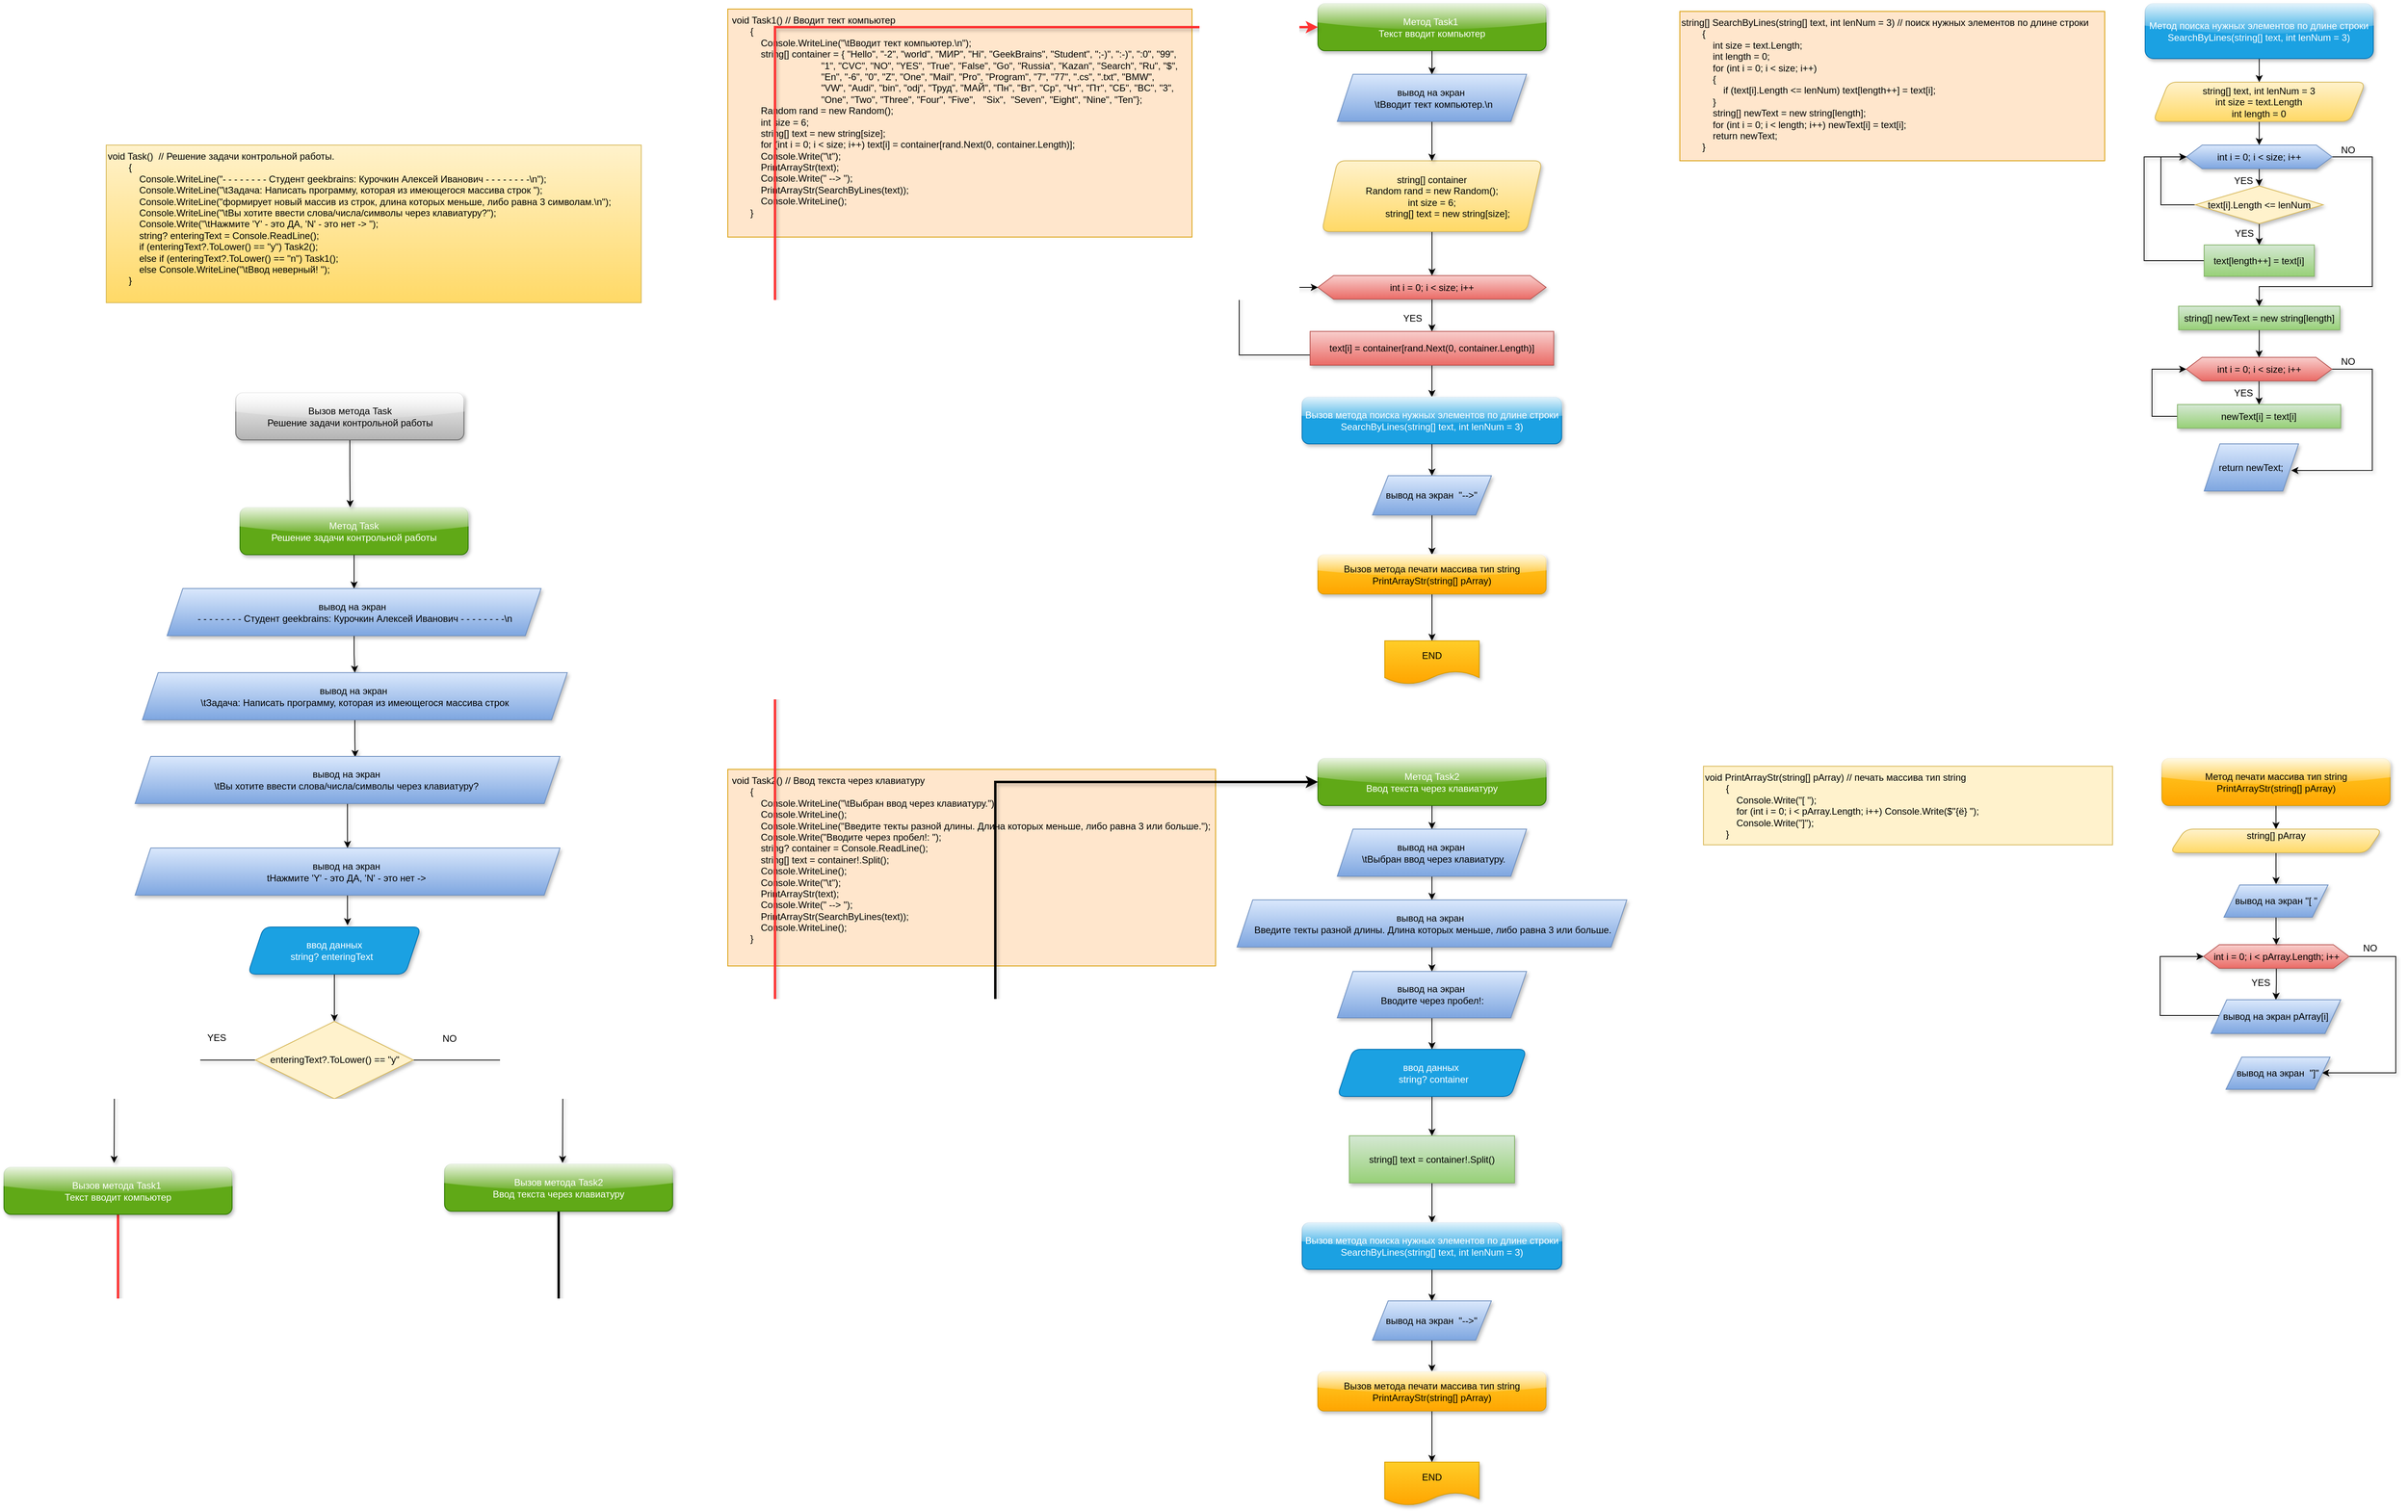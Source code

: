 <mxfile version="20.5.1" type="device"><diagram id="UiQT1Qlo2yNBG2u4ESJg" name="Страница 1"><mxGraphModel dx="2052" dy="1720" grid="1" gridSize="10" guides="1" tooltips="1" connect="1" arrows="1" fold="1" page="1" pageScale="1" pageWidth="3300" pageHeight="2339" math="0" shadow="0"><root><mxCell id="0"/><mxCell id="1" parent="0"/><mxCell id="5ScG1ljUEt7KUxPxE-OM-5" style="edgeStyle=orthogonalEdgeStyle;rounded=0;orthogonalLoop=1;jettySize=auto;html=1;entryX=0.5;entryY=0;entryDx=0;entryDy=0;" edge="1" parent="1" source="5ScG1ljUEt7KUxPxE-OM-2" target="5ScG1ljUEt7KUxPxE-OM-3"><mxGeometry relative="1" as="geometry"/></mxCell><mxCell id="5ScG1ljUEt7KUxPxE-OM-2" value="Метод поиска нужных элементов по длине строки&#10;SearchByLines(string[] text, int lenNum = 3)" style="rounded=1;fillColor=#1ba1e2;strokeColor=#006EAF;glass=1;sketch=0;shadow=1;fontSize=12;whiteSpace=wrap;fontColor=#ffffff;" vertex="1" parent="1"><mxGeometry x="2921.43" y="89.5" width="290" height="70" as="geometry"/></mxCell><mxCell id="5ScG1ljUEt7KUxPxE-OM-7" value="" style="edgeStyle=orthogonalEdgeStyle;rounded=0;orthogonalLoop=1;jettySize=auto;html=1;" edge="1" parent="1" source="5ScG1ljUEt7KUxPxE-OM-3" target="5ScG1ljUEt7KUxPxE-OM-6"><mxGeometry relative="1" as="geometry"/></mxCell><mxCell id="5ScG1ljUEt7KUxPxE-OM-3" value="&lt;span style=&quot;text-align: left;&quot;&gt;string[] text,&amp;nbsp;&lt;/span&gt;&lt;span style=&quot;text-align: left;&quot;&gt;int lenNum = 3&lt;/span&gt;&lt;span style=&quot;text-align: left;&quot;&gt;&lt;br&gt;int size = text.Length&lt;/span&gt;&lt;br style=&quot;text-align: left;&quot;&gt;&lt;span style=&quot;text-align: left;&quot;&gt;int length = 0&lt;/span&gt;" style="shape=parallelogram;perimeter=parallelogramPerimeter;whiteSpace=wrap;html=1;fixedSize=1;fillColor=#fff2cc;strokeColor=#d6b656;gradientColor=#ffd966;shadow=1;rounded=1;" vertex="1" parent="1"><mxGeometry x="2931.43" y="189.5" width="270" height="50" as="geometry"/></mxCell><mxCell id="5ScG1ljUEt7KUxPxE-OM-11" value="" style="edgeStyle=orthogonalEdgeStyle;rounded=0;orthogonalLoop=1;jettySize=auto;html=1;shadow=1;" edge="1" parent="1" source="5ScG1ljUEt7KUxPxE-OM-6" target="5ScG1ljUEt7KUxPxE-OM-10"><mxGeometry relative="1" as="geometry"/></mxCell><mxCell id="5ScG1ljUEt7KUxPxE-OM-19" style="edgeStyle=orthogonalEdgeStyle;rounded=0;orthogonalLoop=1;jettySize=auto;html=1;exitX=1;exitY=0.5;exitDx=0;exitDy=0;entryX=0.5;entryY=0;entryDx=0;entryDy=0;shadow=1;" edge="1" parent="1" source="5ScG1ljUEt7KUxPxE-OM-6" target="5ScG1ljUEt7KUxPxE-OM-16"><mxGeometry relative="1" as="geometry"><Array as="points"><mxPoint x="3210.14" y="284.5"/><mxPoint x="3210.14" y="449.5"/><mxPoint x="3066.14" y="449.5"/></Array></mxGeometry></mxCell><mxCell id="5ScG1ljUEt7KUxPxE-OM-6" value="&lt;span style=&quot;text-align: left;&quot;&gt;int i = 0; i &amp;lt; size; i++&lt;/span&gt;" style="shape=hexagon;perimeter=hexagonPerimeter2;whiteSpace=wrap;html=1;fixedSize=1;fillColor=#dae8fc;strokeColor=#6c8ebf;gradientColor=#7ea6e0;shadow=1;" vertex="1" parent="1"><mxGeometry x="2973.93" y="269.5" width="185" height="30" as="geometry"/></mxCell><mxCell id="5ScG1ljUEt7KUxPxE-OM-27" style="edgeStyle=orthogonalEdgeStyle;rounded=0;orthogonalLoop=1;jettySize=auto;html=1;exitX=0.5;exitY=1;exitDx=0;exitDy=0;entryX=0.5;entryY=0;entryDx=0;entryDy=0;shadow=1;" edge="1" parent="1" source="5ScG1ljUEt7KUxPxE-OM-10" target="5ScG1ljUEt7KUxPxE-OM-13"><mxGeometry relative="1" as="geometry"/></mxCell><mxCell id="5ScG1ljUEt7KUxPxE-OM-34" style="edgeStyle=orthogonalEdgeStyle;rounded=0;orthogonalLoop=1;jettySize=auto;html=1;exitX=0;exitY=0.5;exitDx=0;exitDy=0;entryX=0;entryY=0.5;entryDx=0;entryDy=0;shadow=1;" edge="1" parent="1" source="5ScG1ljUEt7KUxPxE-OM-10" target="5ScG1ljUEt7KUxPxE-OM-6"><mxGeometry relative="1" as="geometry"><Array as="points"><mxPoint x="2941.43" y="345.5"/><mxPoint x="2941.43" y="284.5"/></Array></mxGeometry></mxCell><mxCell id="5ScG1ljUEt7KUxPxE-OM-10" value="&lt;span style=&quot;text-align: left;&quot;&gt;text[i].Length &amp;lt;= lenNum&lt;/span&gt;" style="rhombus;whiteSpace=wrap;html=1;fillColor=#fff2cc;strokeColor=#d6b656;shadow=1;" vertex="1" parent="1"><mxGeometry x="2985.18" y="321.5" width="162.5" height="48" as="geometry"/></mxCell><mxCell id="5ScG1ljUEt7KUxPxE-OM-35" style="edgeStyle=orthogonalEdgeStyle;rounded=0;orthogonalLoop=1;jettySize=auto;html=1;entryX=0;entryY=0.5;entryDx=0;entryDy=0;shadow=1;" edge="1" parent="1" source="5ScG1ljUEt7KUxPxE-OM-13" target="5ScG1ljUEt7KUxPxE-OM-6"><mxGeometry relative="1" as="geometry"><mxPoint x="2941.43" y="339.5" as="targetPoint"/><Array as="points"><mxPoint x="2920.14" y="416.5"/><mxPoint x="2920.14" y="284.5"/></Array></mxGeometry></mxCell><mxCell id="5ScG1ljUEt7KUxPxE-OM-13" value="&lt;span style=&quot;text-align: left;&quot;&gt;text[length++] = text[i]&lt;/span&gt;" style="whiteSpace=wrap;html=1;fillColor=#d5e8d4;gradientColor=#97d077;strokeColor=#82b366;shadow=1;" vertex="1" parent="1"><mxGeometry x="2996.43" y="396.5" width="140" height="40" as="geometry"/></mxCell><mxCell id="5ScG1ljUEt7KUxPxE-OM-21" style="edgeStyle=orthogonalEdgeStyle;rounded=0;orthogonalLoop=1;jettySize=auto;html=1;entryX=0.5;entryY=0;entryDx=0;entryDy=0;shadow=1;" edge="1" parent="1" source="5ScG1ljUEt7KUxPxE-OM-16" target="5ScG1ljUEt7KUxPxE-OM-20"><mxGeometry relative="1" as="geometry"/></mxCell><mxCell id="5ScG1ljUEt7KUxPxE-OM-16" value="&lt;span style=&quot;text-align: left;&quot;&gt;string[] newText = new string[length]&lt;/span&gt;" style="rounded=0;whiteSpace=wrap;html=1;fillColor=#d5e8d4;gradientColor=#97d077;strokeColor=#82b366;shadow=1;" vertex="1" parent="1"><mxGeometry x="2963.93" y="474.5" width="205" height="30" as="geometry"/></mxCell><mxCell id="5ScG1ljUEt7KUxPxE-OM-24" style="edgeStyle=orthogonalEdgeStyle;rounded=0;orthogonalLoop=1;jettySize=auto;html=1;exitX=0.5;exitY=1;exitDx=0;exitDy=0;entryX=0.5;entryY=0;entryDx=0;entryDy=0;shadow=1;" edge="1" parent="1" source="5ScG1ljUEt7KUxPxE-OM-20" target="5ScG1ljUEt7KUxPxE-OM-22"><mxGeometry relative="1" as="geometry"/></mxCell><mxCell id="5ScG1ljUEt7KUxPxE-OM-44" style="edgeStyle=orthogonalEdgeStyle;rounded=0;orthogonalLoop=1;jettySize=auto;html=1;entryX=0.923;entryY=0.564;entryDx=0;entryDy=0;entryPerimeter=0;shadow=1;" edge="1" parent="1" source="5ScG1ljUEt7KUxPxE-OM-20" target="5ScG1ljUEt7KUxPxE-OM-41"><mxGeometry relative="1" as="geometry"><Array as="points"><mxPoint x="3210.14" y="554.5"/><mxPoint x="3210.14" y="683.5"/></Array></mxGeometry></mxCell><mxCell id="5ScG1ljUEt7KUxPxE-OM-20" value="&lt;span style=&quot;text-align: left;&quot;&gt;int i = 0; i &amp;lt; size; i++&lt;/span&gt;" style="shape=hexagon;perimeter=hexagonPerimeter2;whiteSpace=wrap;html=1;fixedSize=1;fillColor=#f8cecc;strokeColor=#b85450;gradientColor=#ea6b66;shadow=1;" vertex="1" parent="1"><mxGeometry x="2973.68" y="539.5" width="185" height="30" as="geometry"/></mxCell><mxCell id="5ScG1ljUEt7KUxPxE-OM-26" style="edgeStyle=orthogonalEdgeStyle;rounded=0;orthogonalLoop=1;jettySize=auto;html=1;exitX=0;exitY=0.5;exitDx=0;exitDy=0;entryX=0;entryY=0.5;entryDx=0;entryDy=0;shadow=1;" edge="1" parent="1" source="5ScG1ljUEt7KUxPxE-OM-22" target="5ScG1ljUEt7KUxPxE-OM-20"><mxGeometry relative="1" as="geometry"><Array as="points"><mxPoint x="2930.14" y="614.5"/><mxPoint x="2930.14" y="554.5"/></Array></mxGeometry></mxCell><mxCell id="5ScG1ljUEt7KUxPxE-OM-22" value="&lt;span style=&quot;text-align: left;&quot;&gt;newText[i] = text[i]&lt;/span&gt;" style="whiteSpace=wrap;html=1;fillColor=#d5e8d4;gradientColor=#97d077;strokeColor=#82b366;shadow=1;" vertex="1" parent="1"><mxGeometry x="2962.43" y="599.5" width="207.5" height="30" as="geometry"/></mxCell><mxCell id="5ScG1ljUEt7KUxPxE-OM-31" value="YES" style="text;html=1;align=center;verticalAlign=middle;resizable=0;points=[];autosize=1;strokeColor=none;fillColor=none;shadow=1;" vertex="1" parent="1"><mxGeometry x="3021.43" y="299.5" width="50" height="30" as="geometry"/></mxCell><mxCell id="5ScG1ljUEt7KUxPxE-OM-32" value="NO" style="text;html=1;align=center;verticalAlign=middle;resizable=0;points=[];autosize=1;strokeColor=none;fillColor=none;" vertex="1" parent="1"><mxGeometry x="3158.93" y="260.5" width="40" height="30" as="geometry"/></mxCell><mxCell id="5ScG1ljUEt7KUxPxE-OM-33" value="YES" style="text;html=1;align=center;verticalAlign=middle;resizable=0;points=[];autosize=1;strokeColor=none;fillColor=none;shadow=1;" vertex="1" parent="1"><mxGeometry x="3022.43" y="366.5" width="50" height="30" as="geometry"/></mxCell><mxCell id="5ScG1ljUEt7KUxPxE-OM-36" value="YES" style="text;html=1;align=center;verticalAlign=middle;resizable=0;points=[];autosize=1;strokeColor=none;fillColor=none;shadow=1;" vertex="1" parent="1"><mxGeometry x="3021.43" y="569.5" width="50" height="30" as="geometry"/></mxCell><mxCell id="5ScG1ljUEt7KUxPxE-OM-40" value="NO" style="text;html=1;align=center;verticalAlign=middle;resizable=0;points=[];autosize=1;strokeColor=none;fillColor=none;shadow=1;" vertex="1" parent="1"><mxGeometry x="3158.68" y="529.5" width="40" height="30" as="geometry"/></mxCell><mxCell id="5ScG1ljUEt7KUxPxE-OM-41" value="&lt;span style=&quot;text-align: left;&quot;&gt;return newText;&lt;/span&gt;" style="shape=parallelogram;perimeter=parallelogramPerimeter;whiteSpace=wrap;html=1;fixedSize=1;fillColor=#dae8fc;strokeColor=#6c8ebf;gradientColor=#7ea6e0;shadow=1;" vertex="1" parent="1"><mxGeometry x="2996.43" y="649.5" width="120" height="60" as="geometry"/></mxCell><mxCell id="5ScG1ljUEt7KUxPxE-OM-45" value="void PrintArrayStr(string[] pArray) // печать массива тип string&#10;        {&#10;            Console.Write(&quot;[ &quot;);&#10;            for (int i = 0; i &lt; pArray.Length; i++) Console.Write($&quot;{ё} &quot;);&#10;            Console.Write(&quot;]&quot;);&#10;        }" style="text;whiteSpace=wrap;fillColor=#fff2cc;strokeColor=#d6b656;" vertex="1" parent="1"><mxGeometry x="2360" y="1059.5" width="520" height="100" as="geometry"/></mxCell><mxCell id="5ScG1ljUEt7KUxPxE-OM-46" value="string[] SearchByLines(string[] text, int lenNum = 3) // поиск нужных элементов по длине строки &#10;        {&#10;            int size = text.Length;&#10;            int length = 0;&#10;            for (int i = 0; i &lt; size; i++)&#10;            {&#10;                if (text[i].Length &lt;= lenNum) text[length++] = text[i];&#10;            }&#10;            string[] newText = new string[length];&#10;            for (int i = 0; i &lt; length; i++) newText[i] = text[i];&#10;            return newText;&#10;        }" style="text;whiteSpace=wrap;fillColor=#ffe6cc;strokeColor=#d79b00;" vertex="1" parent="1"><mxGeometry x="2330" y="99.5" width="540" height="190" as="geometry"/></mxCell><mxCell id="5ScG1ljUEt7KUxPxE-OM-47" style="edgeStyle=orthogonalEdgeStyle;rounded=0;orthogonalLoop=1;jettySize=auto;html=1;entryX=0.5;entryY=0;entryDx=0;entryDy=0;" edge="1" parent="1" source="5ScG1ljUEt7KUxPxE-OM-48" target="5ScG1ljUEt7KUxPxE-OM-50"><mxGeometry relative="1" as="geometry"/></mxCell><mxCell id="5ScG1ljUEt7KUxPxE-OM-48" value="Метод печати массива тип string&#10;PrintArrayStr(string[] pArray)" style="rounded=1;whiteSpace=wrap;fillColor=#ffcd28;strokeColor=#d79b00;glass=1;sketch=0;shadow=1;align=center;gradientColor=#ffa500;" vertex="1" parent="1"><mxGeometry x="2942.72" y="1049.5" width="290" height="60" as="geometry"/></mxCell><mxCell id="5ScG1ljUEt7KUxPxE-OM-80" style="edgeStyle=orthogonalEdgeStyle;rounded=0;orthogonalLoop=1;jettySize=auto;html=1;exitX=0.5;exitY=1;exitDx=0;exitDy=0;shadow=1;fontFamily=Helvetica;fontSize=12;" edge="1" parent="1" source="5ScG1ljUEt7KUxPxE-OM-50"><mxGeometry relative="1" as="geometry"><mxPoint x="3087.833" y="1209.5" as="targetPoint"/></mxGeometry></mxCell><mxCell id="5ScG1ljUEt7KUxPxE-OM-50" value="&lt;span style=&quot;text-align: left;&quot;&gt;string[] pArray&lt;/span&gt;&lt;span style=&quot;text-align: left;&quot;&gt;&lt;br&gt;&lt;br&gt;&lt;/span&gt;" style="shape=parallelogram;perimeter=parallelogramPerimeter;whiteSpace=wrap;html=1;fixedSize=1;fillColor=#fff2cc;strokeColor=#d6b656;gradientColor=#ffd966;shadow=1;rounded=1;" vertex="1" parent="1"><mxGeometry x="2952.72" y="1139.5" width="270" height="30" as="geometry"/></mxCell><mxCell id="5ScG1ljUEt7KUxPxE-OM-76" value="" style="edgeStyle=orthogonalEdgeStyle;rounded=0;orthogonalLoop=1;jettySize=auto;html=1;shadow=1;fontFamily=Helvetica;fontSize=12;" edge="1" parent="1" source="5ScG1ljUEt7KUxPxE-OM-53" target="5ScG1ljUEt7KUxPxE-OM-75"><mxGeometry relative="1" as="geometry"/></mxCell><mxCell id="5ScG1ljUEt7KUxPxE-OM-84" style="edgeStyle=orthogonalEdgeStyle;rounded=0;orthogonalLoop=1;jettySize=auto;html=1;entryX=1;entryY=0.5;entryDx=0;entryDy=0;shadow=1;fontFamily=Helvetica;fontSize=12;" edge="1" parent="1" source="5ScG1ljUEt7KUxPxE-OM-53" target="5ScG1ljUEt7KUxPxE-OM-81"><mxGeometry relative="1" as="geometry"><Array as="points"><mxPoint x="3240" y="1301.5"/><mxPoint x="3240" y="1449.5"/><mxPoint x="3146" y="1449.5"/></Array></mxGeometry></mxCell><mxCell id="5ScG1ljUEt7KUxPxE-OM-53" value="int&amp;nbsp;i&amp;nbsp;=&amp;nbsp;0;&amp;nbsp;i&amp;nbsp;&amp;lt;&amp;nbsp;pArray.Length;&amp;nbsp;i++" style="shape=hexagon;perimeter=hexagonPerimeter2;whiteSpace=wrap;html=1;fixedSize=1;fillColor=#f8cecc;strokeColor=#b85450;gradientColor=#ea6b66;shadow=1;" vertex="1" parent="1"><mxGeometry x="2995.65" y="1286.5" width="185" height="30" as="geometry"/></mxCell><mxCell id="5ScG1ljUEt7KUxPxE-OM-62" style="edgeStyle=orthogonalEdgeStyle;rounded=0;orthogonalLoop=1;jettySize=auto;html=1;entryX=0.923;entryY=0.564;entryDx=0;entryDy=0;entryPerimeter=0;shadow=1;" edge="1" parent="1" target="5ScG1ljUEt7KUxPxE-OM-71"><mxGeometry relative="1" as="geometry"><Array as="points"><mxPoint x="3111.43" y="1285"/><mxPoint x="3111.43" y="1414"/></Array><mxPoint x="3059.97" y="1285" as="sourcePoint"/></mxGeometry></mxCell><mxCell id="5ScG1ljUEt7KUxPxE-OM-64" style="edgeStyle=orthogonalEdgeStyle;rounded=0;orthogonalLoop=1;jettySize=auto;html=1;exitX=0;exitY=0.5;exitDx=0;exitDy=0;entryX=0;entryY=0.5;entryDx=0;entryDy=0;shadow=1;" edge="1" parent="1" source="5ScG1ljUEt7KUxPxE-OM-65"><mxGeometry relative="1" as="geometry"><Array as="points"><mxPoint x="2831.43" y="1345"/><mxPoint x="2831.43" y="1285"/></Array><mxPoint x="2874.97" y="1285" as="targetPoint"/></mxGeometry></mxCell><mxCell id="5ScG1ljUEt7KUxPxE-OM-66" value="YES" style="text;html=1;align=center;verticalAlign=middle;resizable=0;points=[];autosize=1;strokeColor=none;fillColor=none;shadow=1;" vertex="1" parent="1"><mxGeometry x="3043.43" y="1319.5" width="50" height="30" as="geometry"/></mxCell><mxCell id="5ScG1ljUEt7KUxPxE-OM-67" value="NO" style="text;html=1;align=center;verticalAlign=middle;resizable=0;points=[];autosize=1;strokeColor=none;fillColor=none;" vertex="1" parent="1"><mxGeometry x="3186.93" y="1275.5" width="40" height="30" as="geometry"/></mxCell><mxCell id="5ScG1ljUEt7KUxPxE-OM-77" style="edgeStyle=orthogonalEdgeStyle;rounded=0;orthogonalLoop=1;jettySize=auto;html=1;exitX=0;exitY=0.5;exitDx=0;exitDy=0;entryX=0;entryY=0.5;entryDx=0;entryDy=0;shadow=1;fontFamily=Helvetica;fontSize=12;" edge="1" parent="1" source="5ScG1ljUEt7KUxPxE-OM-75" target="5ScG1ljUEt7KUxPxE-OM-53"><mxGeometry relative="1" as="geometry"><Array as="points"><mxPoint x="2940.43" y="1376.5"/><mxPoint x="2940.43" y="1301.5"/></Array></mxGeometry></mxCell><mxCell id="5ScG1ljUEt7KUxPxE-OM-75" value="вывод на экран pArray[i]" style="shape=parallelogram;perimeter=parallelogramPerimeter;whiteSpace=wrap;fixedSize=1;fillColor=#dae8fc;strokeColor=#6c8ebf;gradientColor=#7ea6e0;shadow=1;" vertex="1" parent="1"><mxGeometry x="3005.18" y="1356.5" width="164.82" height="43" as="geometry"/></mxCell><mxCell id="5ScG1ljUEt7KUxPxE-OM-79" style="edgeStyle=orthogonalEdgeStyle;rounded=0;orthogonalLoop=1;jettySize=auto;html=1;entryX=0.5;entryY=0;entryDx=0;entryDy=0;shadow=1;fontFamily=Helvetica;fontSize=12;" edge="1" parent="1" source="5ScG1ljUEt7KUxPxE-OM-78" target="5ScG1ljUEt7KUxPxE-OM-53"><mxGeometry relative="1" as="geometry"/></mxCell><mxCell id="5ScG1ljUEt7KUxPxE-OM-78" value="вывод на экран &quot;[ &quot;" style="shape=parallelogram;perimeter=parallelogramPerimeter;whiteSpace=wrap;fixedSize=1;fillColor=#dae8fc;strokeColor=#6c8ebf;gradientColor=#7ea6e0;shadow=1;" vertex="1" parent="1"><mxGeometry x="3021.58" y="1210.5" width="132.28" height="41" as="geometry"/></mxCell><mxCell id="5ScG1ljUEt7KUxPxE-OM-81" value="вывод на экран  &quot;]&quot;" style="shape=parallelogram;perimeter=parallelogramPerimeter;whiteSpace=wrap;fixedSize=1;fillColor=#dae8fc;strokeColor=#6c8ebf;gradientColor=#7ea6e0;shadow=1;" vertex="1" parent="1"><mxGeometry x="3024.15" y="1429.5" width="132.28" height="41" as="geometry"/></mxCell><mxCell id="5ScG1ljUEt7KUxPxE-OM-86" value=" void Task1() // Вводит тект компьютер&#10;        {&#10;            Console.WriteLine(&quot;\tВводит тект компьютер.\n&quot;);&#10;            string[] container = { &quot;Hello&quot;, &quot;-2&quot;, &quot;world&quot;, &quot;МИР&quot;, &quot;Hi&quot;, &quot;GeekBrains&quot;, &quot;Student&quot;, &quot;;-)&quot;, &quot;:-)&quot;, &quot;:0&quot;, &quot;99&quot;,&#10;                                   &quot;1&quot;, &quot;CVC&quot;, &quot;NO&quot;, &quot;YES&quot;, &quot;True&quot;, &quot;False&quot;, &quot;Go&quot;, &quot;Russia&quot;, &quot;Kazan&quot;, &quot;Search&quot;, &quot;Ru&quot;, &quot;$&quot;,&#10;                                   &quot;En&quot;, &quot;-6&quot;, &quot;0&quot;, &quot;Z&quot;, &quot;One&quot;, &quot;Mail&quot;, &quot;Pro&quot;, &quot;Program&quot;, &quot;7&quot;, &quot;77&quot;, &quot;.cs&quot;, &quot;.txt&quot;, &quot;BMW&quot;,&#10;                                   &quot;VW&quot;, &quot;Audi&quot;, &quot;bin&quot;, &quot;odj&quot;, &quot;Труд&quot;, &quot;МАЙ&quot;, &quot;Пн&quot;, &quot;Вт&quot;, &quot;Cp&quot;, &quot;Чт&quot;, &quot;Пт&quot;, &quot;СБ&quot;, &quot;BC&quot;, &quot;3&quot;,&#10;                                   &quot;One&quot;, &quot;Two&quot;, &quot;Three&quot;, &quot;Four&quot;, &quot;Five&quot;,   &quot;Six&quot;,  &quot;Seven&quot;, &quot;Eight&quot;, &quot;Nine&quot;, &quot;Ten&quot;};&#10;            Random rand = new Random();&#10;            int size = 6;&#10;            string[] text = new string[size];&#10;            for (int i = 0; i &lt; size; i++) text[i] = container[rand.Next(0, container.Length)];&#10;            Console.Write(&quot;\t&quot;);&#10;            PrintArrayStr(text);&#10;            Console.Write(&quot; --&gt; &quot;);&#10;            PrintArrayStr(SearchByLines(text));&#10;            Console.WriteLine();&#10;        }" style="text;whiteSpace=wrap;fontSize=12;fontFamily=Helvetica;fillColor=#ffe6cc;strokeColor=#d79b00;" vertex="1" parent="1"><mxGeometry x="1120" y="96.5" width="590" height="290" as="geometry"/></mxCell><mxCell id="5ScG1ljUEt7KUxPxE-OM-117" style="edgeStyle=orthogonalEdgeStyle;rounded=0;orthogonalLoop=1;jettySize=auto;html=1;entryX=0.5;entryY=0;entryDx=0;entryDy=0;shadow=1;fontFamily=Helvetica;fontSize=12;" edge="1" parent="1" source="5ScG1ljUEt7KUxPxE-OM-87" target="5ScG1ljUEt7KUxPxE-OM-115"><mxGeometry relative="1" as="geometry"/></mxCell><mxCell id="5ScG1ljUEt7KUxPxE-OM-87" value="Метод Task1 &#10;Текст вводит компьютер" style="rounded=1;fillColor=#60a917;strokeColor=#2D7600;glass=1;sketch=0;shadow=1;fontSize=12;whiteSpace=wrap;fontColor=#ffffff;" vertex="1" parent="1"><mxGeometry x="1870" y="89.5" width="290" height="60" as="geometry"/></mxCell><mxCell id="5ScG1ljUEt7KUxPxE-OM-97" style="edgeStyle=orthogonalEdgeStyle;rounded=0;orthogonalLoop=1;jettySize=auto;html=1;entryX=0.5;entryY=0;entryDx=0;entryDy=0;shadow=1;fontFamily=Helvetica;fontSize=12;" edge="1" parent="1" source="5ScG1ljUEt7KUxPxE-OM-88" target="5ScG1ljUEt7KUxPxE-OM-92"><mxGeometry relative="1" as="geometry"/></mxCell><mxCell id="5ScG1ljUEt7KUxPxE-OM-88" value="string[] container&#10;Random rand = new Random();&#10;int size = 6;&#10;            string[] text = new string[size];" style="shape=parallelogram;perimeter=parallelogramPerimeter;whiteSpace=wrap;fixedSize=1;fillColor=#fff2cc;strokeColor=#d6b656;gradientColor=#ffd966;shadow=1;rounded=1;sketch=0;" vertex="1" parent="1"><mxGeometry x="1875" y="289.5" width="280" height="90" as="geometry"/></mxCell><mxCell id="5ScG1ljUEt7KUxPxE-OM-100" value="" style="edgeStyle=orthogonalEdgeStyle;rounded=0;orthogonalLoop=1;jettySize=auto;html=1;shadow=1;fontFamily=Helvetica;fontSize=12;" edge="1" parent="1" source="5ScG1ljUEt7KUxPxE-OM-92" target="5ScG1ljUEt7KUxPxE-OM-99"><mxGeometry relative="1" as="geometry"/></mxCell><mxCell id="5ScG1ljUEt7KUxPxE-OM-92" value="int i = 0; i &lt; size; i++" style="shape=hexagon;perimeter=hexagonPerimeter2;whiteSpace=wrap;fixedSize=1;fillColor=#f8cecc;strokeColor=#b85450;gradientColor=#ea6b66;shadow=1;" vertex="1" parent="1"><mxGeometry x="1870" y="435.5" width="290" height="30" as="geometry"/></mxCell><mxCell id="5ScG1ljUEt7KUxPxE-OM-93" value="YES" style="text;html=1;align=center;verticalAlign=middle;resizable=0;points=[];autosize=1;strokeColor=none;fillColor=none;shadow=1;" vertex="1" parent="1"><mxGeometry x="1965.0" y="474.5" width="50" height="30" as="geometry"/></mxCell><mxCell id="5ScG1ljUEt7KUxPxE-OM-101" style="edgeStyle=orthogonalEdgeStyle;rounded=0;orthogonalLoop=1;jettySize=auto;html=1;entryX=0;entryY=0.5;entryDx=0;entryDy=0;shadow=1;fontFamily=Helvetica;fontSize=12;" edge="1" parent="1" source="5ScG1ljUEt7KUxPxE-OM-99" target="5ScG1ljUEt7KUxPxE-OM-92"><mxGeometry relative="1" as="geometry"><Array as="points"><mxPoint x="1770" y="536.5"/><mxPoint x="1770" y="450.5"/></Array></mxGeometry></mxCell><mxCell id="5ScG1ljUEt7KUxPxE-OM-181" style="edgeStyle=orthogonalEdgeStyle;rounded=0;orthogonalLoop=1;jettySize=auto;html=1;exitX=0.5;exitY=1;exitDx=0;exitDy=0;entryX=0.5;entryY=0;entryDx=0;entryDy=0;shadow=1;strokeColor=#000000;strokeWidth=1;fontFamily=Helvetica;fontSize=12;fontColor=default;" edge="1" parent="1" source="5ScG1ljUEt7KUxPxE-OM-99" target="5ScG1ljUEt7KUxPxE-OM-103"><mxGeometry relative="1" as="geometry"/></mxCell><mxCell id="5ScG1ljUEt7KUxPxE-OM-99" value="text[i] = container[rand.Next(0, container.Length)]" style="whiteSpace=wrap;fillColor=#f8cecc;strokeColor=#b85450;gradientColor=#ea6b66;shadow=1;" vertex="1" parent="1"><mxGeometry x="1860.12" y="506.5" width="309.6" height="43" as="geometry"/></mxCell><mxCell id="5ScG1ljUEt7KUxPxE-OM-182" style="edgeStyle=orthogonalEdgeStyle;rounded=0;orthogonalLoop=1;jettySize=auto;html=1;exitX=0.5;exitY=1;exitDx=0;exitDy=0;entryX=0.5;entryY=0;entryDx=0;entryDy=0;shadow=1;strokeColor=#000000;strokeWidth=1;fontFamily=Helvetica;fontSize=12;fontColor=default;" edge="1" parent="1" source="5ScG1ljUEt7KUxPxE-OM-103" target="5ScG1ljUEt7KUxPxE-OM-105"><mxGeometry relative="1" as="geometry"/></mxCell><mxCell id="5ScG1ljUEt7KUxPxE-OM-103" value="Вызов метода поиска нужных элементов по длине строки&#10;SearchByLines(string[] text, int lenNum = 3)" style="rounded=1;fillColor=#1ba1e2;strokeColor=#006EAF;glass=1;sketch=0;shadow=1;fontSize=12;whiteSpace=wrap;fontColor=#ffffff;" vertex="1" parent="1"><mxGeometry x="1849.91" y="590" width="330" height="59.5" as="geometry"/></mxCell><mxCell id="5ScG1ljUEt7KUxPxE-OM-183" style="edgeStyle=orthogonalEdgeStyle;rounded=0;orthogonalLoop=1;jettySize=auto;html=1;exitX=0.5;exitY=1;exitDx=0;exitDy=0;shadow=1;strokeColor=#000000;strokeWidth=1;fontFamily=Helvetica;fontSize=12;fontColor=default;" edge="1" parent="1" source="5ScG1ljUEt7KUxPxE-OM-105" target="5ScG1ljUEt7KUxPxE-OM-107"><mxGeometry relative="1" as="geometry"/></mxCell><mxCell id="5ScG1ljUEt7KUxPxE-OM-105" value="вывод на экран  &quot;--&gt;&quot;" style="shape=parallelogram;perimeter=parallelogramPerimeter;whiteSpace=wrap;fixedSize=1;fillColor=#dae8fc;strokeColor=#6c8ebf;gradientColor=#7ea6e0;shadow=1;" vertex="1" parent="1"><mxGeometry x="1939.39" y="690" width="151.22" height="50" as="geometry"/></mxCell><mxCell id="5ScG1ljUEt7KUxPxE-OM-184" style="edgeStyle=orthogonalEdgeStyle;rounded=0;orthogonalLoop=1;jettySize=auto;html=1;exitX=0.5;exitY=1;exitDx=0;exitDy=0;shadow=1;strokeColor=#000000;strokeWidth=1;fontFamily=Helvetica;fontSize=12;fontColor=default;" edge="1" parent="1" source="5ScG1ljUEt7KUxPxE-OM-107" target="5ScG1ljUEt7KUxPxE-OM-111"><mxGeometry relative="1" as="geometry"/></mxCell><mxCell id="5ScG1ljUEt7KUxPxE-OM-107" value="Вызов метода печати массива тип string&#10;PrintArrayStr(string[] pArray)" style="rounded=1;whiteSpace=wrap;fillColor=#ffcd28;gradientColor=#ffa500;strokeColor=#d79b00;glass=1;sketch=0;shadow=1;align=center;" vertex="1" parent="1"><mxGeometry x="1870" y="790.5" width="290" height="50" as="geometry"/></mxCell><mxCell id="5ScG1ljUEt7KUxPxE-OM-111" value="END" style="shape=document;whiteSpace=wrap;html=1;boundedLbl=1;fillColor=#ffcd28;strokeColor=#d79b00;rounded=1;gradientColor=#ffa500;glass=1;sketch=0;shadow=1;" vertex="1" parent="1"><mxGeometry x="1955" y="900" width="120" height="55" as="geometry"/></mxCell><mxCell id="5ScG1ljUEt7KUxPxE-OM-116" style="edgeStyle=orthogonalEdgeStyle;rounded=0;orthogonalLoop=1;jettySize=auto;html=1;exitX=0.5;exitY=1;exitDx=0;exitDy=0;entryX=0.5;entryY=0;entryDx=0;entryDy=0;shadow=1;fontFamily=Helvetica;fontSize=12;" edge="1" parent="1" source="5ScG1ljUEt7KUxPxE-OM-115" target="5ScG1ljUEt7KUxPxE-OM-88"><mxGeometry relative="1" as="geometry"/></mxCell><mxCell id="5ScG1ljUEt7KUxPxE-OM-115" value="вывод на экран &#10; \tВводит тект компьютер.\n" style="shape=parallelogram;perimeter=parallelogramPerimeter;whiteSpace=wrap;fixedSize=1;fillColor=#dae8fc;strokeColor=#6c8ebf;gradientColor=#7ea6e0;shadow=1;" vertex="1" parent="1"><mxGeometry x="1894.61" y="179.5" width="240.61" height="60" as="geometry"/></mxCell><mxCell id="5ScG1ljUEt7KUxPxE-OM-119" value=" void Task2() // Ввод текста через клавиатуру&#10;        {&#10;            Console.WriteLine(&quot;\tВыбран ввод через клавиатуру.&quot;);&#10;            Console.WriteLine();&#10;            Console.WriteLine(&quot;Введите текты разной длины. Длина которых меньше, либо равна 3 или больше.&quot;);&#10;            Console.Write(&quot;Вводите через пробел!: &quot;);&#10;            string? container = Console.ReadLine();&#10;            string[] text = container!.Split();&#10;            Console.WriteLine();&#10;            Console.Write(&quot;\t&quot;);&#10;            PrintArrayStr(text);&#10;            Console.Write(&quot; --&gt; &quot;);&#10;            PrintArrayStr(SearchByLines(text));&#10;            Console.WriteLine();&#10;        }" style="text;whiteSpace=wrap;fontSize=12;fontFamily=Helvetica;fillColor=#ffe6cc;strokeColor=#d79b00;" vertex="1" parent="1"><mxGeometry x="1120" y="1063.5" width="620" height="250" as="geometry"/></mxCell><mxCell id="5ScG1ljUEt7KUxPxE-OM-120" style="edgeStyle=orthogonalEdgeStyle;rounded=0;orthogonalLoop=1;jettySize=auto;html=1;entryX=0.5;entryY=0;entryDx=0;entryDy=0;shadow=1;fontFamily=Helvetica;fontSize=12;" edge="1" parent="1" source="5ScG1ljUEt7KUxPxE-OM-121" target="5ScG1ljUEt7KUxPxE-OM-122"><mxGeometry relative="1" as="geometry"/></mxCell><mxCell id="5ScG1ljUEt7KUxPxE-OM-121" value="Метод Task2&#10;Ввод текста через клавиатуру" style="rounded=1;fillColor=#60a917;strokeColor=#2D7600;glass=1;sketch=0;shadow=1;fontSize=12;whiteSpace=wrap;fontColor=#ffffff;" vertex="1" parent="1"><mxGeometry x="1870" y="1049.5" width="290" height="60" as="geometry"/></mxCell><mxCell id="5ScG1ljUEt7KUxPxE-OM-124" style="edgeStyle=orthogonalEdgeStyle;rounded=0;orthogonalLoop=1;jettySize=auto;html=1;exitX=0.5;exitY=1;exitDx=0;exitDy=0;entryX=0.5;entryY=0;entryDx=0;entryDy=0;shadow=1;fontFamily=Helvetica;fontSize=12;" edge="1" parent="1" source="5ScG1ljUEt7KUxPxE-OM-122" target="5ScG1ljUEt7KUxPxE-OM-123"><mxGeometry relative="1" as="geometry"/></mxCell><mxCell id="5ScG1ljUEt7KUxPxE-OM-122" value="вывод на экран &#10; \tВыбран ввод через клавиатуру." style="shape=parallelogram;perimeter=parallelogramPerimeter;whiteSpace=wrap;fixedSize=1;fillColor=#dae8fc;strokeColor=#6c8ebf;gradientColor=#7ea6e0;shadow=1;" vertex="1" parent="1"><mxGeometry x="1894.61" y="1139.5" width="240.61" height="60" as="geometry"/></mxCell><mxCell id="5ScG1ljUEt7KUxPxE-OM-126" style="edgeStyle=orthogonalEdgeStyle;rounded=0;orthogonalLoop=1;jettySize=auto;html=1;exitX=0.5;exitY=1;exitDx=0;exitDy=0;entryX=0.5;entryY=0;entryDx=0;entryDy=0;shadow=1;fontFamily=Helvetica;fontSize=12;" edge="1" parent="1" source="5ScG1ljUEt7KUxPxE-OM-123" target="5ScG1ljUEt7KUxPxE-OM-125"><mxGeometry relative="1" as="geometry"/></mxCell><mxCell id="5ScG1ljUEt7KUxPxE-OM-123" value="вывод на экран &#10; Введите текты разной длины. Длина которых меньше, либо равна 3 или больше." style="shape=parallelogram;perimeter=parallelogramPerimeter;whiteSpace=wrap;fixedSize=1;fillColor=#dae8fc;strokeColor=#6c8ebf;gradientColor=#7ea6e0;shadow=1;" vertex="1" parent="1"><mxGeometry x="1767.22" y="1229.5" width="495.39" height="60" as="geometry"/></mxCell><mxCell id="5ScG1ljUEt7KUxPxE-OM-129" style="edgeStyle=orthogonalEdgeStyle;rounded=0;orthogonalLoop=1;jettySize=auto;html=1;entryX=0.5;entryY=0;entryDx=0;entryDy=0;shadow=1;fontFamily=Helvetica;fontSize=12;" edge="1" parent="1" source="5ScG1ljUEt7KUxPxE-OM-125" target="5ScG1ljUEt7KUxPxE-OM-127"><mxGeometry relative="1" as="geometry"/></mxCell><mxCell id="5ScG1ljUEt7KUxPxE-OM-125" value="вывод на экран &#10; Вводите через пробел!: " style="shape=parallelogram;perimeter=parallelogramPerimeter;whiteSpace=wrap;fixedSize=1;fillColor=#dae8fc;strokeColor=#6c8ebf;gradientColor=#7ea6e0;shadow=1;" vertex="1" parent="1"><mxGeometry x="1894.61" y="1320.5" width="240.61" height="59" as="geometry"/></mxCell><mxCell id="5ScG1ljUEt7KUxPxE-OM-134" style="edgeStyle=orthogonalEdgeStyle;rounded=0;orthogonalLoop=1;jettySize=auto;html=1;entryX=0.5;entryY=0;entryDx=0;entryDy=0;shadow=1;fontFamily=Helvetica;fontSize=12;fontColor=default;" edge="1" parent="1" source="5ScG1ljUEt7KUxPxE-OM-127" target="5ScG1ljUEt7KUxPxE-OM-132"><mxGeometry relative="1" as="geometry"/></mxCell><mxCell id="5ScG1ljUEt7KUxPxE-OM-127" value="ввод данных &#10; string? container" style="shape=parallelogram;perimeter=parallelogramPerimeter;whiteSpace=wrap;fixedSize=1;fillColor=#1ba1e2;strokeColor=#006EAF;shadow=1;fontColor=#ffffff;rounded=1;" vertex="1" parent="1"><mxGeometry x="1894.7" y="1419.5" width="240.61" height="60" as="geometry"/></mxCell><mxCell id="5ScG1ljUEt7KUxPxE-OM-186" style="edgeStyle=orthogonalEdgeStyle;rounded=0;orthogonalLoop=1;jettySize=auto;html=1;exitX=0.5;exitY=1;exitDx=0;exitDy=0;shadow=1;strokeColor=#000000;strokeWidth=1;fontFamily=Helvetica;fontSize=12;fontColor=default;" edge="1" parent="1" source="5ScG1ljUEt7KUxPxE-OM-132" target="5ScG1ljUEt7KUxPxE-OM-136"><mxGeometry relative="1" as="geometry"/></mxCell><mxCell id="5ScG1ljUEt7KUxPxE-OM-132" value="string[] text = container!.Split()" style="whiteSpace=wrap;fillColor=#d5e8d4;gradientColor=#97d077;strokeColor=#82b366;shadow=1;" vertex="1" parent="1"><mxGeometry x="1910" y="1529.5" width="210" height="60" as="geometry"/></mxCell><mxCell id="5ScG1ljUEt7KUxPxE-OM-187" style="edgeStyle=orthogonalEdgeStyle;rounded=0;orthogonalLoop=1;jettySize=auto;html=1;exitX=0.5;exitY=1;exitDx=0;exitDy=0;entryX=0.5;entryY=0;entryDx=0;entryDy=0;shadow=1;strokeColor=#000000;strokeWidth=1;fontFamily=Helvetica;fontSize=12;fontColor=default;" edge="1" parent="1" source="5ScG1ljUEt7KUxPxE-OM-136" target="5ScG1ljUEt7KUxPxE-OM-138"><mxGeometry relative="1" as="geometry"/></mxCell><mxCell id="5ScG1ljUEt7KUxPxE-OM-136" value="Вызов метода поиска нужных элементов по длине строки&#10;SearchByLines(string[] text, int lenNum = 3)" style="rounded=1;fillColor=#1ba1e2;strokeColor=#006EAF;glass=1;sketch=0;shadow=1;fontSize=12;whiteSpace=wrap;fontColor=#ffffff;" vertex="1" parent="1"><mxGeometry x="1850.01" y="1640" width="329.99" height="59.5" as="geometry"/></mxCell><mxCell id="5ScG1ljUEt7KUxPxE-OM-137" style="edgeStyle=orthogonalEdgeStyle;rounded=0;orthogonalLoop=1;jettySize=auto;html=1;entryX=0.5;entryY=0;entryDx=0;entryDy=0;shadow=1;fontFamily=Helvetica;fontSize=12;" edge="1" parent="1" source="5ScG1ljUEt7KUxPxE-OM-138" target="5ScG1ljUEt7KUxPxE-OM-140"><mxGeometry relative="1" as="geometry"/></mxCell><mxCell id="5ScG1ljUEt7KUxPxE-OM-138" value="вывод на экран  &quot;--&gt;&quot;" style="shape=parallelogram;perimeter=parallelogramPerimeter;whiteSpace=wrap;fixedSize=1;fillColor=#dae8fc;strokeColor=#6c8ebf;gradientColor=#7ea6e0;shadow=1;" vertex="1" parent="1"><mxGeometry x="1939.3" y="1739.5" width="151.22" height="50" as="geometry"/></mxCell><mxCell id="5ScG1ljUEt7KUxPxE-OM-139" value="" style="edgeStyle=orthogonalEdgeStyle;rounded=0;orthogonalLoop=1;jettySize=auto;html=1;shadow=1;fontFamily=Helvetica;fontSize=12;" edge="1" parent="1" source="5ScG1ljUEt7KUxPxE-OM-140" target="5ScG1ljUEt7KUxPxE-OM-141"><mxGeometry relative="1" as="geometry"/></mxCell><mxCell id="5ScG1ljUEt7KUxPxE-OM-140" value="Вызов метода печати массива тип string&#10;PrintArrayStr(string[] pArray)" style="rounded=1;whiteSpace=wrap;fillColor=#ffcd28;gradientColor=#ffa500;strokeColor=#d79b00;glass=1;sketch=0;shadow=1;align=center;" vertex="1" parent="1"><mxGeometry x="1869.91" y="1829.5" width="290" height="50" as="geometry"/></mxCell><mxCell id="5ScG1ljUEt7KUxPxE-OM-141" value="END" style="shape=document;whiteSpace=wrap;html=1;boundedLbl=1;fillColor=#ffcd28;strokeColor=#d79b00;rounded=1;gradientColor=#ffa500;glass=1;sketch=0;shadow=1;" vertex="1" parent="1"><mxGeometry x="1954.91" y="1944.5" width="120" height="55" as="geometry"/></mxCell><mxCell id="5ScG1ljUEt7KUxPxE-OM-143" value="void Task()  // Решение задачи контрольной работы.&#10;        {&#10;            Console.WriteLine(&quot;- - - - - - - - Студент geekbrains: Курочкин Алексей Иванович - - - - - - - -\n&quot;);&#10;            Console.WriteLine(&quot;\tЗадача: Написать программу, которая из имеющегося массива строк &quot;);&#10;            Console.WriteLine(&quot;формирует новый массив из строк, длина которых меньше, либо равна 3 символам.\n&quot;);&#10;            Console.WriteLine(&quot;\tВы хотите ввести слова/числа/символы через клавиатуру?&quot;);&#10;            Console.Write(&quot;\tНажмите 'Y' - это ДА, 'N' - это нет -&gt; &quot;);&#10;            string? enteringText = Console.ReadLine();&#10;            if (enteringText?.ToLower() == &quot;y&quot;) Task2();&#10;            else if (enteringText?.ToLower() == &quot;n&quot;) Task1();&#10;            else Console.WriteLine(&quot;\tВвод неверный! &quot;);&#10;        }" style="text;whiteSpace=wrap;fontSize=12;fontFamily=Helvetica;fillColor=#fff2cc;gradientColor=#ffd966;strokeColor=#d6b656;" vertex="1" parent="1"><mxGeometry x="330" y="269.5" width="680" height="200.5" as="geometry"/></mxCell><mxCell id="5ScG1ljUEt7KUxPxE-OM-152" style="edgeStyle=orthogonalEdgeStyle;rounded=0;orthogonalLoop=1;jettySize=auto;html=1;entryX=0.5;entryY=0;entryDx=0;entryDy=0;shadow=1;fontFamily=Helvetica;fontSize=12;fontColor=default;" edge="1" parent="1" source="5ScG1ljUEt7KUxPxE-OM-144" target="5ScG1ljUEt7KUxPxE-OM-145"><mxGeometry relative="1" as="geometry"/></mxCell><mxCell id="5ScG1ljUEt7KUxPxE-OM-144" value="Метод Task&#10;Решение задачи контрольной работы" style="rounded=1;fillColor=#60a917;strokeColor=#2D7600;glass=1;sketch=0;shadow=1;fontSize=12;whiteSpace=wrap;fontColor=#ffffff;" vertex="1" parent="1"><mxGeometry x="500" y="730.5" width="290" height="60" as="geometry"/></mxCell><mxCell id="5ScG1ljUEt7KUxPxE-OM-154" style="edgeStyle=orthogonalEdgeStyle;rounded=0;orthogonalLoop=1;jettySize=auto;html=1;entryX=0.5;entryY=0;entryDx=0;entryDy=0;shadow=1;fontFamily=Helvetica;fontSize=12;fontColor=default;" edge="1" parent="1" source="5ScG1ljUEt7KUxPxE-OM-145" target="5ScG1ljUEt7KUxPxE-OM-146"><mxGeometry relative="1" as="geometry"/></mxCell><mxCell id="5ScG1ljUEt7KUxPxE-OM-145" value="вывод на экран &#10; - - - - - - - - Студент geekbrains: Курочкин Алексей Иванович - - - - - - - -\n" style="shape=parallelogram;perimeter=parallelogramPerimeter;whiteSpace=wrap;fixedSize=1;fillColor=#dae8fc;strokeColor=#6c8ebf;gradientColor=#7ea6e0;shadow=1;" vertex="1" parent="1"><mxGeometry x="407.35" y="833.5" width="475.3" height="60" as="geometry"/></mxCell><mxCell id="5ScG1ljUEt7KUxPxE-OM-155" style="edgeStyle=orthogonalEdgeStyle;rounded=0;orthogonalLoop=1;jettySize=auto;html=1;entryX=0.518;entryY=0.015;entryDx=0;entryDy=0;entryPerimeter=0;shadow=1;fontFamily=Helvetica;fontSize=12;fontColor=default;" edge="1" parent="1" source="5ScG1ljUEt7KUxPxE-OM-146" target="5ScG1ljUEt7KUxPxE-OM-147"><mxGeometry relative="1" as="geometry"/></mxCell><mxCell id="5ScG1ljUEt7KUxPxE-OM-146" value="вывод на экран &#10; \tЗадача: Написать программу, которая из имеющегося массива строк " style="shape=parallelogram;perimeter=parallelogramPerimeter;whiteSpace=wrap;fixedSize=1;fillColor=#dae8fc;strokeColor=#6c8ebf;gradientColor=#7ea6e0;shadow=1;" vertex="1" parent="1"><mxGeometry x="376" y="940.5" width="540" height="60" as="geometry"/></mxCell><mxCell id="5ScG1ljUEt7KUxPxE-OM-157" style="edgeStyle=orthogonalEdgeStyle;rounded=0;orthogonalLoop=1;jettySize=auto;html=1;entryX=0.5;entryY=0;entryDx=0;entryDy=0;shadow=1;fontFamily=Helvetica;fontSize=12;fontColor=default;" edge="1" parent="1" source="5ScG1ljUEt7KUxPxE-OM-147" target="5ScG1ljUEt7KUxPxE-OM-148"><mxGeometry relative="1" as="geometry"/></mxCell><mxCell id="5ScG1ljUEt7KUxPxE-OM-147" value="вывод на экран &#10;\tВы хотите ввести слова/числа/символы через клавиатуру? " style="shape=parallelogram;perimeter=parallelogramPerimeter;whiteSpace=wrap;fixedSize=1;fillColor=#dae8fc;strokeColor=#6c8ebf;gradientColor=#7ea6e0;shadow=1;" vertex="1" parent="1"><mxGeometry x="366.65" y="1047" width="540" height="60" as="geometry"/></mxCell><mxCell id="5ScG1ljUEt7KUxPxE-OM-158" style="edgeStyle=orthogonalEdgeStyle;rounded=0;orthogonalLoop=1;jettySize=auto;html=1;entryX=0.576;entryY=-0.038;entryDx=0;entryDy=0;entryPerimeter=0;shadow=1;fontFamily=Helvetica;fontSize=12;fontColor=default;" edge="1" parent="1" source="5ScG1ljUEt7KUxPxE-OM-148" target="5ScG1ljUEt7KUxPxE-OM-149"><mxGeometry relative="1" as="geometry"/></mxCell><mxCell id="5ScG1ljUEt7KUxPxE-OM-148" value="вывод на экран &#10;tНажмите 'Y' - это ДА, 'N' - это нет -&gt; " style="shape=parallelogram;perimeter=parallelogramPerimeter;whiteSpace=wrap;fixedSize=1;fillColor=#dae8fc;strokeColor=#6c8ebf;gradientColor=#7ea6e0;shadow=1;" vertex="1" parent="1"><mxGeometry x="366.65" y="1163.5" width="540" height="60" as="geometry"/></mxCell><mxCell id="5ScG1ljUEt7KUxPxE-OM-161" style="edgeStyle=orthogonalEdgeStyle;rounded=0;orthogonalLoop=1;jettySize=auto;html=1;entryX=0.5;entryY=0;entryDx=0;entryDy=0;shadow=1;fontFamily=Helvetica;fontSize=12;fontColor=default;" edge="1" parent="1" source="5ScG1ljUEt7KUxPxE-OM-149" target="5ScG1ljUEt7KUxPxE-OM-159"><mxGeometry relative="1" as="geometry"/></mxCell><mxCell id="5ScG1ljUEt7KUxPxE-OM-149" value="ввод данных&#10;string? enteringText  " style="shape=parallelogram;perimeter=parallelogramPerimeter;whiteSpace=wrap;fixedSize=1;fillColor=#1ba1e2;strokeColor=#006EAF;shadow=1;fontColor=#ffffff;rounded=1;" vertex="1" parent="1"><mxGeometry x="510" y="1264" width="220" height="60" as="geometry"/></mxCell><mxCell id="5ScG1ljUEt7KUxPxE-OM-165" style="edgeStyle=orthogonalEdgeStyle;rounded=0;orthogonalLoop=1;jettySize=auto;html=1;exitX=0;exitY=0.5;exitDx=0;exitDy=0;shadow=1;fontFamily=Helvetica;fontSize=12;fontColor=default;" edge="1" parent="1" source="5ScG1ljUEt7KUxPxE-OM-159"><mxGeometry relative="1" as="geometry"><mxPoint x="340" y="1564" as="targetPoint"/></mxGeometry></mxCell><mxCell id="5ScG1ljUEt7KUxPxE-OM-166" style="edgeStyle=orthogonalEdgeStyle;rounded=0;orthogonalLoop=1;jettySize=auto;html=1;exitX=1;exitY=0.5;exitDx=0;exitDy=0;shadow=1;fontFamily=Helvetica;fontSize=12;fontColor=default;" edge="1" parent="1" source="5ScG1ljUEt7KUxPxE-OM-159"><mxGeometry relative="1" as="geometry"><mxPoint x="910" y="1564" as="targetPoint"/></mxGeometry></mxCell><mxCell id="5ScG1ljUEt7KUxPxE-OM-159" value="&lt;span style=&quot;text-align: left;&quot;&gt;enteringText?.ToLower() == &quot;y&quot;&lt;/span&gt;" style="rhombus;whiteSpace=wrap;html=1;fillColor=#fff2cc;strokeColor=#d6b656;shadow=1;" vertex="1" parent="1"><mxGeometry x="519.68" y="1384" width="200.65" height="98.5" as="geometry"/></mxCell><mxCell id="5ScG1ljUEt7KUxPxE-OM-167" style="edgeStyle=orthogonalEdgeStyle;rounded=0;orthogonalLoop=1;jettySize=auto;html=1;exitX=0.5;exitY=1;exitDx=0;exitDy=0;entryX=0;entryY=0.5;entryDx=0;entryDy=0;shadow=1;fontFamily=Helvetica;fontSize=12;fontColor=default;strokeColor=#FF3333;strokeWidth=3;" edge="1" parent="1" source="5ScG1ljUEt7KUxPxE-OM-162" target="5ScG1ljUEt7KUxPxE-OM-87"><mxGeometry relative="1" as="geometry"><Array as="points"><mxPoint x="345" y="1980"/><mxPoint x="1180" y="1980"/><mxPoint x="1180" y="119"/></Array></mxGeometry></mxCell><mxCell id="5ScG1ljUEt7KUxPxE-OM-162" value="Вызов метода Task1 &#10;Текст вводит компьютер" style="rounded=1;fillColor=#60a917;strokeColor=#2D7600;glass=1;sketch=0;shadow=1;fontSize=12;whiteSpace=wrap;fontColor=#ffffff;" vertex="1" parent="1"><mxGeometry x="200.0" y="1569.5" width="290" height="60" as="geometry"/></mxCell><mxCell id="5ScG1ljUEt7KUxPxE-OM-168" style="edgeStyle=orthogonalEdgeStyle;rounded=0;orthogonalLoop=1;jettySize=auto;html=1;exitX=0.5;exitY=1;exitDx=0;exitDy=0;entryX=0;entryY=0.5;entryDx=0;entryDy=0;shadow=1;strokeColor=#000000;fontFamily=Helvetica;fontSize=12;fontColor=default;strokeWidth=3;" edge="1" parent="1" source="5ScG1ljUEt7KUxPxE-OM-163" target="5ScG1ljUEt7KUxPxE-OM-121"><mxGeometry relative="1" as="geometry"><Array as="points"><mxPoint x="905" y="1810"/><mxPoint x="1460" y="1810"/><mxPoint x="1460" y="1079"/></Array></mxGeometry></mxCell><mxCell id="5ScG1ljUEt7KUxPxE-OM-163" value="Вызов метода Task2&#10;Ввод текста через клавиатуру" style="rounded=1;fillColor=#60a917;strokeColor=#2D7600;glass=1;sketch=0;shadow=1;fontSize=12;whiteSpace=wrap;fontColor=#ffffff;" vertex="1" parent="1"><mxGeometry x="760" y="1565.5" width="290" height="60" as="geometry"/></mxCell><mxCell id="5ScG1ljUEt7KUxPxE-OM-164" style="edgeStyle=orthogonalEdgeStyle;rounded=0;orthogonalLoop=1;jettySize=auto;html=1;exitX=0.5;exitY=1;exitDx=0;exitDy=0;shadow=1;fontFamily=Helvetica;fontSize=12;fontColor=default;" edge="1" parent="1" source="5ScG1ljUEt7KUxPxE-OM-162" target="5ScG1ljUEt7KUxPxE-OM-162"><mxGeometry relative="1" as="geometry"/></mxCell><mxCell id="5ScG1ljUEt7KUxPxE-OM-189" style="edgeStyle=orthogonalEdgeStyle;rounded=0;orthogonalLoop=1;jettySize=auto;html=1;exitX=0.5;exitY=1;exitDx=0;exitDy=0;shadow=1;strokeColor=#000000;strokeWidth=1;fontFamily=Helvetica;fontSize=12;fontColor=default;" edge="1" parent="1" source="5ScG1ljUEt7KUxPxE-OM-188"><mxGeometry relative="1" as="geometry"><mxPoint x="640" y="730" as="targetPoint"/></mxGeometry></mxCell><mxCell id="5ScG1ljUEt7KUxPxE-OM-188" value="Вызов метода Task&#10;Решение задачи контрольной работы" style="rounded=1;fillColor=#f5f5f5;strokeColor=#666666;glass=1;sketch=0;shadow=1;fontSize=12;whiteSpace=wrap;gradientColor=#b3b3b3;" vertex="1" parent="1"><mxGeometry x="494.65" y="584.5" width="290" height="60" as="geometry"/></mxCell><mxCell id="5ScG1ljUEt7KUxPxE-OM-190" value="YES" style="text;html=1;align=center;verticalAlign=middle;resizable=0;points=[];autosize=1;strokeColor=none;fillColor=none;shadow=1;" vertex="1" parent="1"><mxGeometry x="444.65" y="1389.5" width="50" height="30" as="geometry"/></mxCell><mxCell id="5ScG1ljUEt7KUxPxE-OM-191" value="NO" style="text;html=1;align=center;verticalAlign=middle;resizable=0;points=[];autosize=1;strokeColor=none;fillColor=none;" vertex="1" parent="1"><mxGeometry x="745.65" y="1391" width="40" height="30" as="geometry"/></mxCell></root></mxGraphModel></diagram></mxfile>
